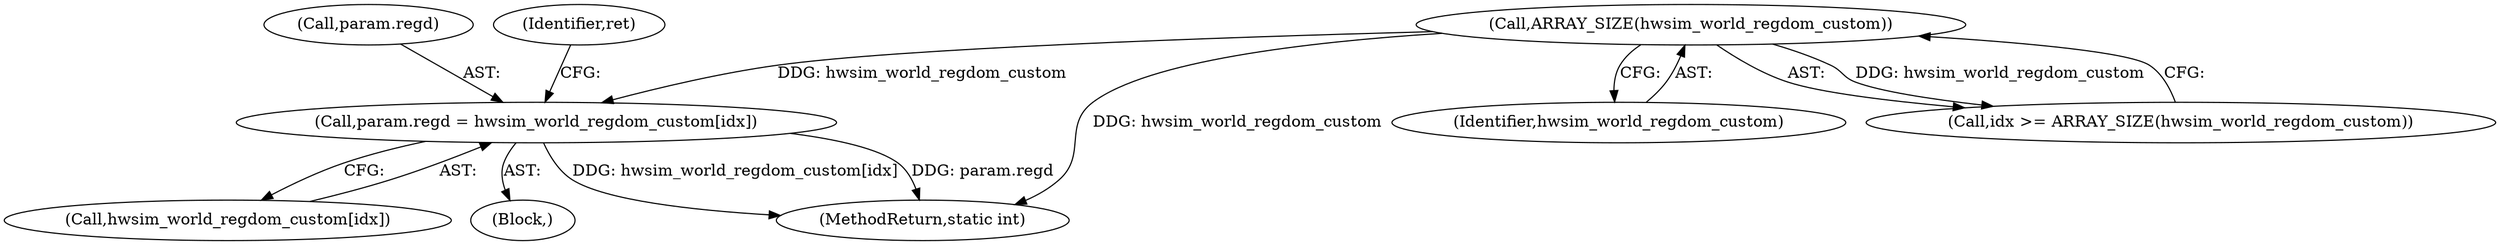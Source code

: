 digraph "0_linux_0ddcff49b672239dda94d70d0fcf50317a9f4b51@array" {
"1000272" [label="(Call,param.regd = hwsim_world_regdom_custom[idx])"];
"1000264" [label="(Call,ARRAY_SIZE(hwsim_world_regdom_custom))"];
"1000265" [label="(Identifier,hwsim_world_regdom_custom)"];
"1000273" [label="(Call,param.regd)"];
"1000276" [label="(Call,hwsim_world_regdom_custom[idx])"];
"1000264" [label="(Call,ARRAY_SIZE(hwsim_world_regdom_custom))"];
"1000280" [label="(Identifier,ret)"];
"1000262" [label="(Call,idx >= ARRAY_SIZE(hwsim_world_regdom_custom))"];
"1000251" [label="(Block,)"];
"1000289" [label="(MethodReturn,static int)"];
"1000272" [label="(Call,param.regd = hwsim_world_regdom_custom[idx])"];
"1000272" -> "1000251"  [label="AST: "];
"1000272" -> "1000276"  [label="CFG: "];
"1000273" -> "1000272"  [label="AST: "];
"1000276" -> "1000272"  [label="AST: "];
"1000280" -> "1000272"  [label="CFG: "];
"1000272" -> "1000289"  [label="DDG: hwsim_world_regdom_custom[idx]"];
"1000272" -> "1000289"  [label="DDG: param.regd"];
"1000264" -> "1000272"  [label="DDG: hwsim_world_regdom_custom"];
"1000264" -> "1000262"  [label="AST: "];
"1000264" -> "1000265"  [label="CFG: "];
"1000265" -> "1000264"  [label="AST: "];
"1000262" -> "1000264"  [label="CFG: "];
"1000264" -> "1000289"  [label="DDG: hwsim_world_regdom_custom"];
"1000264" -> "1000262"  [label="DDG: hwsim_world_regdom_custom"];
}
